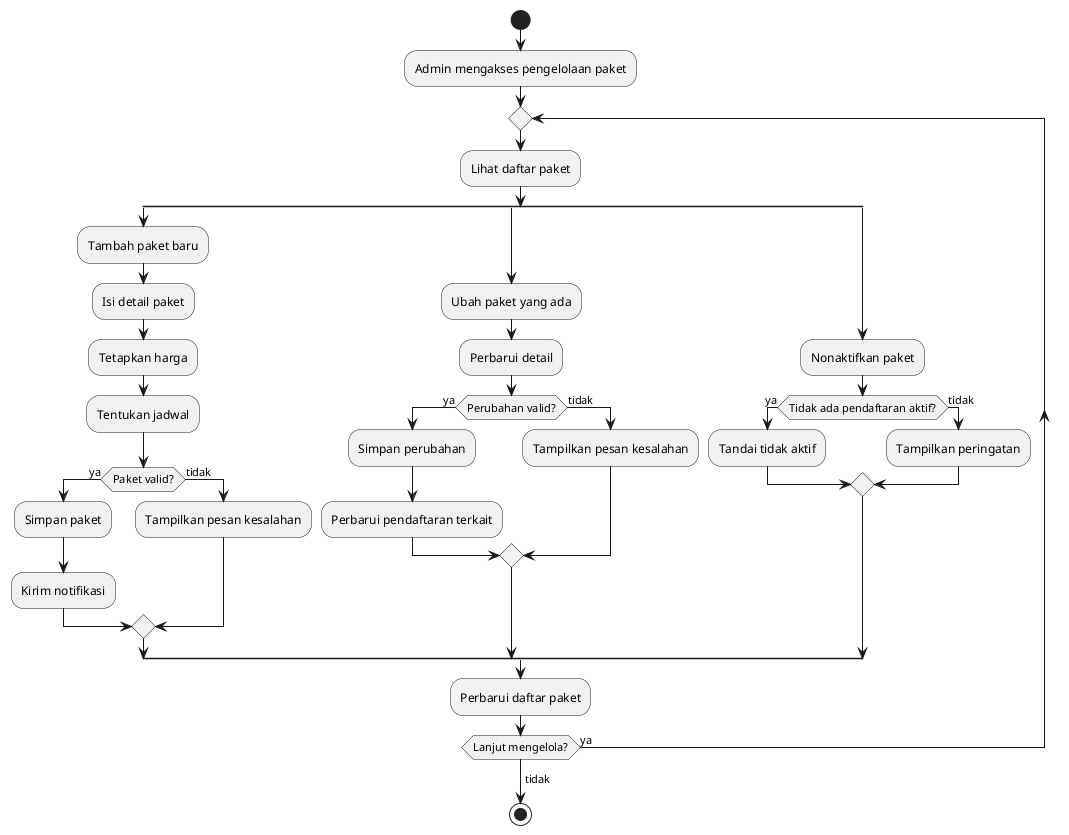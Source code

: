 @startuml Aktivitas Pengelolaan Paket

start
:Admin mengakses pengelolaan paket;

repeat
  :Lihat daftar paket;
  
  split
    :Tambah paket baru;
    :Isi detail paket;
    :Tetapkan harga;
    :Tentukan jadwal;
    if (Paket valid?) then (ya)
      :Simpan paket;
      :Kirim notifikasi;
    else (tidak)
      :Tampilkan pesan kesalahan;
    endif
  split again
    :Ubah paket yang ada;
    :Perbarui detail;
    if (Perubahan valid?) then (ya)
      :Simpan perubahan;
      :Perbarui pendaftaran terkait;
    else (tidak)
      :Tampilkan pesan kesalahan;
    endif
  split again
    :Nonaktifkan paket;
    if (Tidak ada pendaftaran aktif?) then (ya)
      :Tandai tidak aktif;
    else (tidak)
      :Tampilkan peringatan;
    endif
  end split

  :Perbarui daftar paket;
repeat while (Lanjut mengelola?) is (ya)
->tidak;

stop

@enduml
